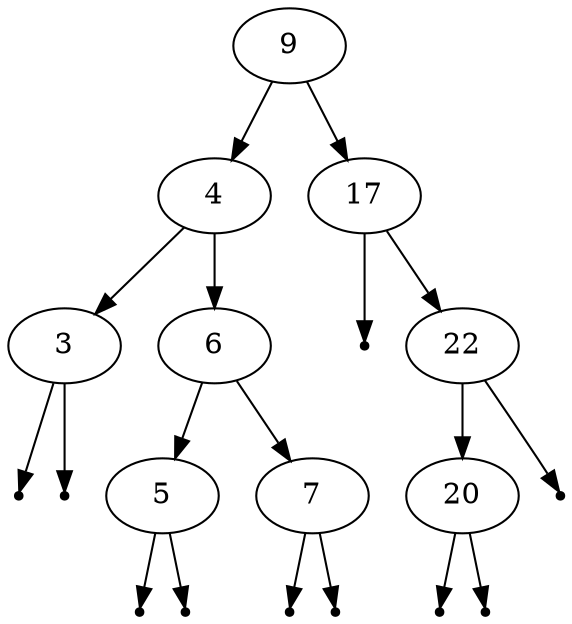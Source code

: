 digraph BST {
  9 -> 4
  9 -> 17
  4 -> 3
  4 -> 6
  3 -> null_3_left
  3 -> null_3_right
  null_3_left [shape=point]
  null_3_right [shape=point]
  6 -> 5
  6 -> 7
  5 -> null_5_left
  5 -> null_5_right
  null_5_left [shape=point]
  null_5_right [shape=point]
  7 -> null_7_left
  7 -> null_7_right
  null_7_left [shape=point]
  null_7_right [shape=point]
  17 -> null_17_left
  17 -> 22
  null_17_left [shape=point]
  22 -> 20
  22 -> null_22_right
  20 -> null_20_left
  20 -> null_20_right
  null_20_left [shape=point]
  null_20_right [shape=point]
  null_22_right [shape=point]
}
